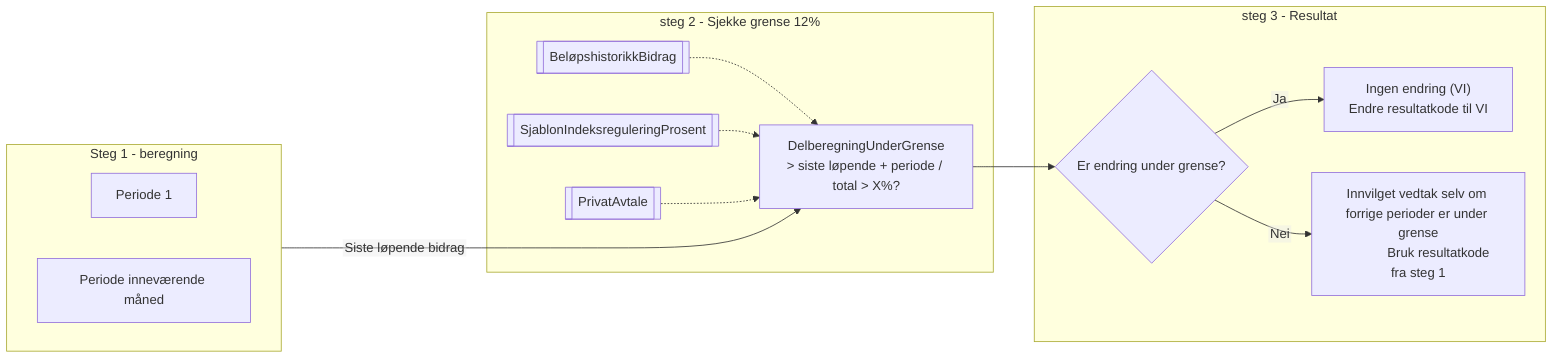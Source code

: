 ---
config:
  title: Bidrag Endring
---
%%{init: {"flowchart": {"htmlLabels": false}} }%%

flowchart LR
    classDef input stroke:green,stroke-width:2px;
    subgraph steg1["Steg 1 - beregning"]
        direction RL
        periode1["Periode 1"]
        periode2["Periode inneværende måned"]
    end
    steg1 --Siste løpende bidrag----> DelberegningEndringUnderGrense
    subgraph "steg 2 - Sjekke grense 12%"
        direction TB
        BeløpshistorikkBidrag[[BeløpshistorikkBidrag]] -.-> DelberegningEndringUnderGrense
        SjablonIndeksreguleringProsent[[SjablonIndeksreguleringProsent]] -.-> DelberegningEndringUnderGrense
        PrivatAvtale[["`PrivatAvtale`"]] -.-> DelberegningEndringUnderGrense
    end
    subgraph "steg 3 - Resultat"
        DelberegningEndringUnderGrense["`DelberegningUnderGrense
            > siste løpende + periode / total > X%?
        `"] --> Resultat{Er endring under grense?}
        Resultat -->|Ja| Ja["
            Ingen endring (VI)
            Endre resultatkode til VI
        "]
        Resultat -->|Nei| Nei["
            Innvilget vedtak selv om forrige perioder er under grense
            Bruk resultatkode fra steg 1
        "]
    end

    class input_opprinnelig_virknig input;


click PrivatAvtale call visMarkdown("
    #### Privat avtale

    Beløp per periode
")